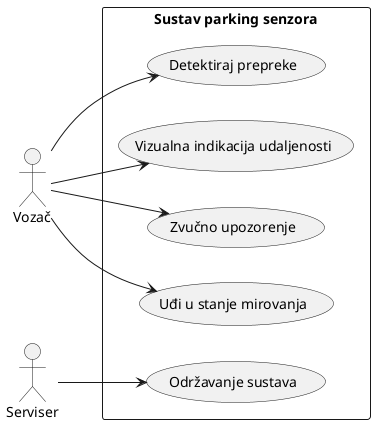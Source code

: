 @startuml ParkingSenzori_VisokaRazina
left to right direction
actor Vozač as V
actor Serviser as S

rectangle "Sustav parking senzora" {
  usecase "Detektiraj prepreke" as UC1
  usecase "Vizualna indikacija udaljenosti" as UC2
  usecase "Zvučno upozorenje" as UC3
  usecase "Uđi u stanje mirovanja" as UC4
  usecase "Održavanje sustava" as UC5
}

V --> UC1
V --> UC2
V --> UC3
V --> UC4
S --> UC5
@enduml